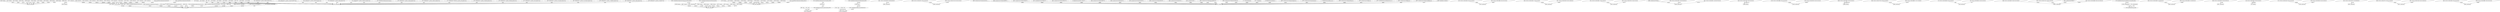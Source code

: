 digraph G {
  34492 [ label="34492: /bin/ping" shape="box" ];
  34433 [ label="34433: /bin/bash" shape="box" ];
  80659 [ label="80659: /bin/mv" shape="box" ];
  80478 [ label="80478: /bin/bash" shape="box" ];
  115207 [ label="115207: /bin/ls" shape="box" ];
  1237 [ label="1237: /bin/bash" shape="box" ];
  97477 [ label="97477: /usr/bin/curl" shape="box" ];
  97442 [ label="97442: /bin/bash" shape="box" ];
  1403 [ label="1403: /bin/ping" shape="box" ];
  1336 [ label="1336: /usr/bin/python3" shape="box" ];
  34474 [ label="34474: /bin/ping" shape="box" ];
  34401 [ label="34401: /bin/ls" shape="box" ];
  108789 [ label="108789: /bin/ping" shape="box" ];
  108782 [ label="108782: /bin/bash" shape="box" ];
  1391 [ label="1391: /bin/ping" shape="box" ];
  97468 [ label="97468: /usr/bin/curl" shape="box" ];
  108827 [ label="108827: /bin/ping" shape="box" ];
  27049 [ label="27049: /usr/bin/python3.7" shape="box" ];
  97454 [ label="97454: /usr/bin/curl" shape="box" ];
  1661 [ label="1661: <NA>" shape="box" ];
  97475 [ label="97475: /usr/bin/curl" shape="box" ];
  34447 [ label="34447: /bin/ping" shape="box" ];
  97481 [ label="97481: /usr/bin/curl" shape="box" ];
  115278 [ label="115278: /bin/ping" shape="box" ];
  115269 [ label="115269: /bin/bash" shape="box" ];
  115274 [ label="115274: /bin/ping" shape="box" ];
  108832 [ label="108832: /bin/ping" shape="box" ];
  1379 [ label="1379: /bin/ping" shape="box" ];
  115288 [ label="115288: /bin/ping" shape="box" ];
  1666 [ label="1666: <NA>" shape="box" ];
  1663 [ label="1663: /usr/bin/python3" shape="box" ];
  108804 [ label="108804: /bin/ping" shape="box" ];
  115284 [ label="115284: /bin/ping" shape="box" ];
  115280 [ label="115280: /bin/ping" shape="box" ];
  108784 [ label="108784: /home/feishao/sysdigscripts/case5/case5.sh" shape="box" ];
  34622 [ label="34622: /bin/mv" shape="box" ];
  108800 [ label="108800: /bin/ping" shape="box" ];
  34466 [ label="34466: /bin/ping" shape="box" ];
  115341 [ label="115341: <NA>" shape="box" ];
  115339 [ label="115339: /usr/bin/python3" shape="box" ];
  97462 [ label="97462: /usr/bin/curl" shape="box" ];
  108797 [ label="108797: /bin/ping" shape="box" ];
  34435 [ label="34435: /home/feishao/sysdigscripts/case2/case2.sh" shape="box" ];
  97473 [ label="97473: /usr/bin/curl" shape="box" ];
  97518 [ label="97518: /bin/mv" shape="box" ];
  1401 [ label="1401: /bin/ping" shape="box" ];
  34487 [ label="34487: /bin/ping" shape="box" ];
  115266 [ label="115266: /bin/bash" shape="box" ];
  115268 [ label="115268: /home/feishao/sysdigscripts/case6/case6.sh" shape="box" ];
  1405 [ label="1405: /bin/ping" shape="box" ];
  80356 [ label="80356: /bin/ls" shape="box" ];
  34472 [ label="34472: /bin/ping" shape="box" ];
  1435 [ label="1435: /bin/ping" shape="box" ];
  34476 [ label="34476: /bin/ping" shape="box" ];
  1672 [ label="1672: <NA>" shape="box" ];
  108787 [ label="108787: /bin/ping" shape="box" ];
  1566 [ label="1566: <NA>" shape="box" ];
  97444 [ label="97444: /home/feishao/sysdigscripts/case4/case4.sh" shape="box" ];
  80480 [ label="80480: /home/feishao/sysdigscripts/case3/case3.sh" shape="box" ];
  1393 [ label="1393: /bin/ping" shape="box" ];
  97418 [ label="97418: /bin/ls" shape="box" ];
  115290 [ label="115290: /bin/ping" shape="box" ];
  97521 [ label="97521: /bin/mv" shape="box" ];
  97458 [ label="97458: /usr/bin/curl" shape="box" ];
  115343 [ label="115343: <NA>" shape="box" ];
  97471 [ label="97471: /usr/bin/curl" shape="box" ];
  34449 [ label="34449: /bin/ping" shape="box" ];
  115276 [ label="115276: /bin/ping" shape="box" ];
  97447 [ label="97447: /usr/bin/curl" shape="box" ];
  108693 [ label="108693: /bin/ls" shape="box" ];
  115272 [ label="115272: /bin/ping" shape="box" ];
  115282 [ label="115282: /bin/ping" shape="box" ];
  115286 [ label="115286: /bin/ping" shape="box" ];
  108802 [ label="108802: /bin/ping" shape="box" ];
  34468 [ label="34468: /bin/ping" shape="box" ];
  108791 [ label="108791: /bin/ping" shape="box" ];
  1351 [ label="1351: /bin/ping" shape="box" ];
  80621 [ label="80621: 129.22.31.135/32:33528->54.208.248.38/32:80" shape="parallelogram" ];
  80620 [ label="80620: /usr/bin/wget" shape="box" ];
  108926 [ label="108926: 129.22.31.135/32:34074->162.125.6.18/32:443" shape="parallelogram" ];
  108916 [ label="108916: /usr/bin/wget" shape="box" ];
  45580 [ label="45580: /usr/share/vim/vim74/syntax/syncolor.vim" shape="ellipse" ];
  45572 [ label="45572: /usr/bin/vi" shape="box" ];
  34578 [ label="34578: 129.22.31.135/32:35024->162.125.3.18/32:443" shape="parallelogram" ];
  34576 [ label="34576: /usr/bin/wget" shape="box" ];
  80616 [ label="80616: 129.22.31.135/32:43180->17.253.144.10/32:80" shape="parallelogram" ];
  80615 [ label="80615: /usr/bin/wget" shape="box" ];
  80514 [ label="80514: 129.22.31.135/32:33562->74.6.231.20/32:443" shape="parallelogram" ];
  80513 [ label="80513: /usr/bin/wget" shape="box" ];
  80586 [ label="80586: /usr/lib/ssl/certs/1001acf7.0" shape="ellipse" ];
  80584 [ label="80584: /usr/bin/wget" shape="box" ];
  34490 [ label="34490: 129.22.31.135/32:51336->129.22.104.25/32:53" shape="parallelogram" ];
  34489 [ label="34489: /bin/ping" shape="box" ];
  115293 [ label="115293: 129.22.31.135/32:36694->162.125.6.18/32:443" shape="parallelogram" ];
  115292 [ label="115292: /usr/bin/wget" shape="box" ];
  115270 [ label="115270: /home/feishao/sysdigscripts/case6/ping_others.sh" shape="ellipse" ];
  45588 [ label="45588: /usr/share/vim/vim74/plugin/spellfile.vim" shape="ellipse" ];
  115333 [ label="115333: 129.22.31.135/32:39758->162.125.6.15/32:443" shape="parallelogram" ];
  45587 [ label="45587: /usr/share/vim/vim74/plugin/rrhelper.vim" shape="ellipse" ];
  981 [ label="981: /usr/lib/python3.7/__pycache__/tokenize.cpython-37.pyc" shape="ellipse" ];
  108830 [ label="108830: 129.22.31.135/32:44630->129.22.104.25/32:53" shape="parallelogram" ];
  108829 [ label="108829: /bin/ping" shape="box" ];
  45573 [ label="45573: /usr/lib/x86_64-linux-gnu/libgpm.so.2" shape="ellipse" ];
  80585 [ label="80585: 129.22.31.135/32:37884->142.250.190.46/32:443" shape="parallelogram" ];
  45592 [ label="45592: /usr/share/vim/vim74/plugin/zipPlugin.vim" shape="ellipse" ];
  80483 [ label="80483: 129.22.31.135/32:47736->142.250.191.238/32:80" shape="parallelogram" ];
  80482 [ label="80482: /usr/bin/wget" shape="box" ];
  80338 [ label="80338: /tmp/sh-thd-2710398384061" shape="ellipse" ];
  959 [ label="959: /usr/lib/python3.7/__pycache__/sre_parse.cpython-37.pyc" shape="ellipse" ];
  980 [ label="980: /usr/lib/python3.7/__pycache__/linecache.cpython-37.pyc" shape="ellipse" ];
  15 [ label="15: /lib/x86_64-linux-gnu/libnss_compat.so.2" shape="ellipse" ];
  45584 [ label="45584: /usr/share/vim/vim74/plugin/logiPat.vim" shape="ellipse" ];
  80484 [ label="80484: 129.22.31.135/32:46398->172.217.0.164/32:80" shape="parallelogram" ];
  80617 [ label="80617: 129.22.31.135/32:50138->23.219.12.208/32:443" shape="parallelogram" ];
  1578 [ label="1578: 129.22.31.135/32:33288->162.125.6.18/32:443" shape="parallelogram" ];
  1569 [ label="1569: /usr/bin/wget" shape="box" ];
  975 [ label="975: /usr/lib/python3.7/__pycache__/signal.cpython-37.pyc" shape="ellipse" ];
  45583 [ label="45583: /usr/share/vim/vim74/plugin/gzip.vim" shape="ellipse" ];
  115267 [ label="115267: /home/feishao/sysdigscripts/case6/case6.sh" shape="ellipse" ];
  80608 [ label="80608: 129.22.31.135/32:48672->205.251.242.103/32:80" shape="parallelogram" ];
  80607 [ label="80607: /usr/bin/wget" shape="box" ];
  34619 [ label="34619: 129.22.31.135/32:43846->162.125.6.15/32:443" shape="parallelogram" ];
  45579 [ label="45579: /usr/share/vim/vim74/syntax/synload.vim" shape="ellipse" ];
  974 [ label="974: /usr/lib/python3.7/__pycache__/subprocess.cpython-37.pyc" shape="ellipse" ];
  115337 [ label="115337: /home/feishao/sysdigscripts/case6/malicious.py" shape="ellipse" ];
  45590 [ label="45590: /usr/share/vim/vim74/plugin/tohtml.vim" shape="ellipse" ];
  1675 [ label="1675: /home/feishao/sysrep_test_temp/python_write_random_data.py" shape="ellipse" ];
  115345 [ label="115345: /usr/bin/python3" shape="box" ];
  45595 [ label="45595: /usr/share/vim/vim74/syntax/sh.vim" shape="ellipse" ];
  45575 [ label="45575: /usr/share/vim/vimrc" shape="ellipse" ];
  80587 [ label="80587: 129.22.31.135/32:39874->142.250.190.78/32:443" shape="parallelogram" ];
  1337 [ label="1337: /home/feishao/sysdigscripts/case1/case1.py" shape="ellipse" ];
  961 [ label="961: /usr/lib/python3.7/__pycache__/copyreg.cpython-37.pyc" shape="ellipse" ];
  80613 [ label="80613: 129.22.31.135/32:57102->18.160.19.119/32:443" shape="parallelogram" ];
  45582 [ label="45582: /usr/share/vim/vim74/plugin/getscriptPlugin.vim" shape="ellipse" ];
  80522 [ label="80522: 129.22.31.135/32:53726->74.6.231.21/32:443" shape="parallelogram" ];
  976 [ label="976: /usr/lib/python3.7/__pycache__/selectors.cpython-37.pyc" shape="ellipse" ];
  80594 [ label="80594: 129.22.31.135/32:42568->31.13.66.35/32:443" shape="parallelogram" ];
  80592 [ label="80592: /usr/bin/wget" shape="box" ];
  109012 [ label="109012: /home/feishao/sysdigscripts/case5/sysrep_random_data?dl=0" shape="ellipse" ];
  108978 [ label="108978: 129.22.31.135/32:37140->162.125.6.15/32:443" shape="parallelogram" ];
  45586 [ label="45586: /usr/share/vim/vim74/plugin/netrwPlugin.vim" shape="ellipse" ];
  977 [ label="977: /usr/lib/python3.7/collections/__pycache__/abc.cpython-37.pyc" shape="ellipse" ];
  80598 [ label="80598: 129.22.31.135/32:60196->104.244.42.65/32:443" shape="parallelogram" ];
  80597 [ label="80597: /usr/bin/wget" shape="box" ];
  80593 [ label="80593: 129.22.31.135/32:42566->31.13.66.35/32:443" shape="parallelogram" ];
  979 [ label="979: /usr/lib/python3.7/__pycache__/traceback.cpython-37.pyc" shape="ellipse" ];
  1111 [ label="1111: /lib/terminfo/x/xterm" shape="ellipse" ];
  1438 [ label="1438: 129.22.31.135/32:43844->129.22.104.25/32:53" shape="parallelogram" ];
  1437 [ label="1437: /bin/ping" shape="box" ];
  978 [ label="978: /usr/lib/python3.7/__pycache__/threading.cpython-37.pyc" shape="ellipse" ];
  97513 [ label="97513: 129.22.31.135/32:34150->162.125.6.15/32:443" shape="parallelogram" ];
  97483 [ label="97483: /usr/bin/wget" shape="box" ];
  45577 [ label="45577: /etc/papersize" shape="ellipse" ];
  16 [ label="16: /lib/x86_64-linux-gnu/libnsl.so.1" shape="ellipse" ];
  80510 [ label="80510: 129.22.31.135/32:47500->110.242.68.66/32:80" shape="parallelogram" ];
  80487 [ label="80487: /usr/bin/wget" shape="box" ];
  45585 [ label="45585: /usr/share/vim/vim74/plugin/matchparen.vim" shape="ellipse" ];
  80612 [ label="80612: /usr/lib/ssl/certs/607986c7.0" shape="ellipse" ];
  1644 [ label="1644: 129.22.31.135/32:36352->162.125.6.15/32:443" shape="parallelogram" ];
  957 [ label="957: /usr/lib/python3.7/__pycache__/enum.cpython-37.pyc" shape="ellipse" ];
  115200 [ label="115200: /tmp/sh-thd-5420332894776" shape="ellipse" ];
  45578 [ label="45578: /usr/share/vim/vim74/syntax/syntax.vim" shape="ellipse" ];
  1659 [ label="1659: /home/feishao/sysrep_test_temp/call_others.py?dl=0" shape="ellipse" ];
  958 [ label="958: /usr/lib/python3.7/__pycache__/sre_compile.cpython-37.pyc" shape="ellipse" ];
  80566 [ label="80566: 129.22.31.135/32:37072->103.41.167.234/32:80" shape="parallelogram" ];
  80527 [ label="80527: /usr/bin/wget" shape="box" ];
  960 [ label="960: /usr/lib/python3.7/__pycache__/sre_constants.cpython-37.pyc" shape="ellipse" ];
  983 [ label="983: /usr/lib/python3.7/__pycache__/_weakrefset.cpython-37.pyc" shape="ellipse" ];
  17 [ label="17: /lib/x86_64-linux-gnu/libnss_nis.so.2" shape="ellipse" ];
  80624 [ label="80624: 129.22.31.135/32:53916->162.125.6.18/32:443" shape="parallelogram" ];
  80623 [ label="80623: /usr/bin/wget" shape="box" ];
  45589 [ label="45589: /usr/share/vim/vim74/plugin/tarPlugin.vim" shape="ellipse" ];
  45576 [ label="45576: /usr/share/vim/vim74/debian.vim" shape="ellipse" ];
  45574 [ label="45574: /usr/lib/x86_64-linux-gnu/libpython3.5m.so.1.0" shape="ellipse" ];
  45581 [ label="45581: /usr/share/vim/vim74/filetype.vim" shape="ellipse" ];
  45591 [ label="45591: /usr/share/vim/vim74/plugin/vimballPlugin.vim" shape="ellipse" ];
  109011 [ label="109011: /home/feishao/sysdigscripts/case5/read_exp_data.py" shape="ellipse" ];
  97488 [ label="97488: 129.22.31.135/32:59318->162.125.6.18/32:443" shape="parallelogram" ];
  97443 [ label="97443: /home/feishao/sysdigscripts/case4/case4.sh" shape="ellipse" ];
  982 [ label="982: /usr/lib/python3.7/__pycache__/token.cpython-37.pyc" shape="ellipse" ];
  956 [ label="956: /usr/lib/python3.7/__pycache__/re.cpython-37.pyc" shape="ellipse" ];
  80567 [ label="80567: 129.22.31.135/32:37454->43.152.134.28/32:443" shape="parallelogram" ];
  80646 [ label="80646: 129.22.31.135/32:56980->162.125.6.15/32:443" shape="parallelogram" ];
  80610 [ label="80610: 129.22.31.135/32:34668->205.251.242.103/32:443" shape="parallelogram" ];
  1318 [ label="1318: /tmp/sh-thd-1355825458580" shape="ellipse" ];
  115336 [ label="115336: /bin/mv" shape="box" ];
  46463 [ label="46463: /home/feishao/.viminfo.tmp" shape="ellipse" ];
  1651 [ label="1651: /home/feishao/sysdigscripts/case1/call_others.py?dl=0" shape="ellipse" ];
  1656 [ label="1656: /bin/mv" shape="box" ];
  115334 [ label="115334: /home/feishao/sysdigscripts/case6/call_others.py?dl=0" shape="ellipse" ];
  1706 [ label="1706: /home/feishao/sysrep_random" shape="ellipse" ];
  1674 [ label="1674: /usr/bin/python3" shape="box" ];
  34492 -> 34433 [ label="1492747" ];
  80659 -> 80478 [ label="4048329" ];
  115207 -> 1237 [ label="25474246" ];
  97477 -> 97442 [ label="16482908" ];
  1403 -> 1336 [ label="58675" ];
  34474 -> 34433 [ label="1492467" ];
  34401 -> 1237 [ label="1490162" ];
  108789 -> 108782 [ label="22087380" ];
  97442 -> 1237 [ label="16480437" ];
  1391 -> 1336 [ label="58453" ];
  97468 -> 97442 [ label="16482591" ];
  108827 -> 108782 [ label="22091913" ];
  27049 -> 108782 [ label="22135036" ];
  97454 -> 97442 [ label="16481414" ];
  1661 -> 1336 [ label="70327" ];
  97475 -> 97442 [ label="16482768" ];
  34447 -> 34433 [ label="1491372" ];
  97481 -> 97442 [ label="16483041" ];
  115278 -> 115269 [ label="25480821" ];
  115274 -> 115269 [ label="25480805" ];
  108832 -> 108782 [ label="22092056" ];
  1379 -> 1336 [ label="57476" ];
  115288 -> 115269 [ label="25480861" ];
  1666 -> 1663 [ label="70412" ];
  108804 -> 108782 [ label="22088423" ];
  115284 -> 115269 [ label="25480845" ];
  115280 -> 115269 [ label="25480829" ];
  108784 -> 1237 [ label="22086950" ];
  34622 -> 34433 [ label="1519761" ];
  108800 -> 108782 [ label="22088336" ];
  34466 -> 34433 [ label="1492312" ];
  115341 -> 115339 [ label="25483424" ];
  97462 -> 97442 [ label="16482444" ];
  108797 -> 108782 [ label="22088019" ];
  34435 -> 1237 [ label="1491360" ];
  97473 -> 97442 [ label="16482708" ];
  97518 -> 97442 [ label="16508487" ];
  1401 -> 1336 [ label="58644" ];
  34487 -> 34433 [ label="1492679" ];
  115266 -> 1237 [ label="25480780" ];
  115268 -> 1237 [ label="25480776" ];
  1405 -> 1336 [ label="58706" ];
  80356 -> 1237 [ label="4006450" ];
  34472 -> 34433 [ label="1492436" ];
  1435 -> 1336 [ label="60588" ];
  34476 -> 34433 [ label="1492499" ];
  1672 -> 1663 [ label="70499" ];
  108787 -> 108782 [ label="22087261" ];
  1566 -> 1336 [ label="66392" ];
  97444 -> 1237 [ label="16480431" ];
  80480 -> 1237 [ label="4013041" ];
  1393 -> 1336 [ label="58507" ];
  97418 -> 1237 [ label="16475443" ];
  115290 -> 115269 [ label="25480869" ];
  97521 -> 97442 [ label="16508502" ];
  97458 -> 97442 [ label="16481567" ];
  115343 -> 115339 [ label="25483509" ];
  97471 -> 97442 [ label="16482651" ];
  34449 -> 34433 [ label="1491403" ];
  115276 -> 115269 [ label="25480813" ];
  97447 -> 97442 [ label="16480445" ];
  108693 -> 1237 [ label="22073689" ];
  115272 -> 115269 [ label="25480797" ];
  115282 -> 115269 [ label="25480837" ];
  115286 -> 115269 [ label="25480853" ];
  108802 -> 108782 [ label="22088380" ];
  34468 -> 34433 [ label="1492348" ];
  108791 -> 108782 [ label="22087728" ];
  1351 -> 1336 [ label="56454" ];
  80621 -> 80620 [ label="4024793" ];
  108926 -> 108916 [ label="22106413" ];
  45580 -> 45572 [ label="1998592" ];
  34578 -> 34576 [ label="1496928" ];
  80616 -> 80615 [ label="4024568" ];
  80514 -> 80513 [ label="4015504" ];
  80586 -> 80584 [ label="4021687" ];
  34490 -> 34489 [ label="1492736" ];
  115293 -> 115292 [ label="25480941" ];
  115270 -> 115269 [ label="25480793" ];
  45588 -> 45572 [ label="1998646" ];
  115333 -> 115292 [ label="25483222" ];
  45587 -> 45572 [ label="1998645" ];
  981 -> 1336 [ label="56430" ];
  108830 -> 108829 [ label="22092038" ];
  45573 -> 45572 [ label="1998568" ];
  80585 -> 80584 [ label="4021682" ];
  45592 -> 45572 [ label="1998660" ];
  80483 -> 80482 [ label="4013109" ];
  80338 -> 1237 [ label="4005423" ];
  959 -> 1336 [ label="56436" ];
  980 -> 1336 [ label="56428" ];
  15 -> 45572 [ label="1998675" ];
  45584 -> 45572 [ label="1998631" ];
  80484 -> 80482 [ label="4013136" ];
  80617 -> 80615 [ label="4024603" ];
  1578 -> 1569 [ label="66457" ];
  975 -> 1336 [ label="56416" ];
  45583 -> 45572 [ label="1998628" ];
  115267 -> 115266 [ label="25480785" ];
  80608 -> 80607 [ label="4024328" ];
  34619 -> 34576 [ label="1499204" ];
  45579 -> 45572 [ label="1998591" ];
  974 -> 1336 [ label="56412" ];
  115337 -> 115339 [ label="25483416" ];
  45590 -> 45572 [ label="1998652" ];
  1675 -> 115345 [ label="25483595" ];
  45595 -> 45572 [ label="1998689" ];
  45575 -> 45572 [ label="1998584" ];
  80587 -> 80584 [ label="4021731" ];
  1337 -> 1336 [ label="56407" ];
  961 -> 1336 [ label="56440" ];
  80613 -> 80607 [ label="4024477" ];
  45582 -> 45572 [ label="1998625" ];
  80522 -> 80513 [ label="4015776" ];
  976 -> 1336 [ label="56420" ];
  80594 -> 80592 [ label="4023733" ];
  109012 -> 27049 [ label="22137256" ];
  108978 -> 108916 [ label="22112991" ];
  45586 -> 45572 [ label="1998640" ];
  977 -> 1336 [ label="56422" ];
  80598 -> 80597 [ label="4023996" ];
  80593 -> 80592 [ label="4023689" ];
  979 -> 1336 [ label="56426" ];
  1111 -> 45572 [ label="1998582" ];
  1438 -> 1437 [ label="60647" ];
  978 -> 1336 [ label="56424" ];
  97513 -> 97483 [ label="16486948" ];
  45577 -> 45572 [ label="1998586" ];
  16 -> 45572 [ label="1998676" ];
  80510 -> 80487 [ label="4015405" ];
  45585 -> 45572 [ label="1998636" ];
  80612 -> 80607 [ label="4024435" ];
  1644 -> 1569 [ label="70175" ];
  957 -> 1336 [ label="56418" ];
  115200 -> 1237 [ label="25473919" ];
  45578 -> 45572 [ label="1998590" ];
  1659 -> 1663 [ label="70404" ];
  958 -> 1336 [ label="56434" ];
  80566 -> 80527 [ label="4020487" ];
  960 -> 1336 [ label="56438" ];
  983 -> 1336 [ label="56444" ];
  17 -> 45572 [ label="1998677" ];
  80624 -> 80623 [ label="4024870" ];
  45589 -> 45572 [ label="1998649" ];
  45576 -> 45572 [ label="1998585" ];
  45574 -> 45572 [ label="1998570" ];
  45581 -> 45572 [ label="1998597" ];
  45591 -> 45572 [ label="1998657" ];
  109011 -> 27049 [ label="22137219" ];
  97488 -> 97483 [ label="16483175" ];
  97443 -> 97442 [ label="16480441" ];
  982 -> 1336 [ label="56442" ];
  956 -> 1336 [ label="56432" ];
  80567 -> 80527 [ label="4020530" ];
  80646 -> 80623 [ label="4026966" ];
  80610 -> 80607 [ label="4024354" ];
  1318 -> 1237 [ label="56163" ];
  115336 -> 115337 [ label="25483289" ];
  46463 -> 45572 [ label="2041037" ];
  1651 -> 1656 [ label="70324" ];
  1656 -> 1659 [ label="70325" ];
  115334 -> 115336 [ label="25483288" ];
  115345 -> 1706 [ label="25484754" ];
  1674 -> 1706 [ label="72549" ];
  1437 -> 1438 [ label="60646" ];
  108829 -> 108830 [ label="22092037" ];
  34489 -> 34490 [ label="1492735" ];
}
